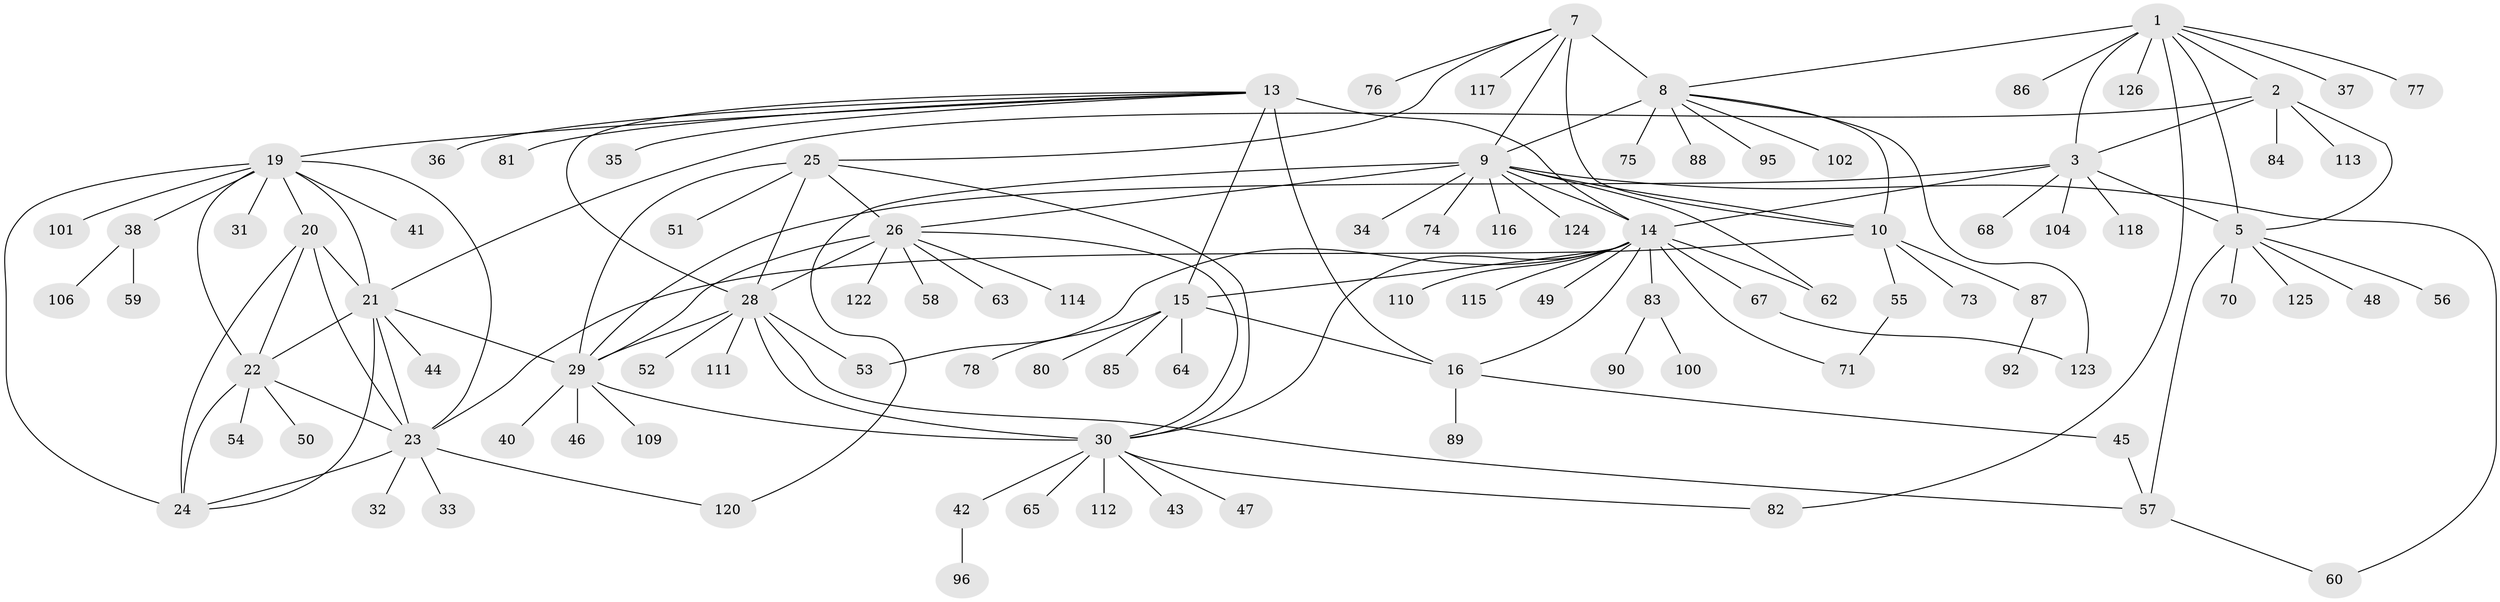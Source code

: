 // Generated by graph-tools (version 1.1) at 2025/52/02/27/25 19:52:18]
// undirected, 101 vertices, 142 edges
graph export_dot {
graph [start="1"]
  node [color=gray90,style=filled];
  1 [super="+4"];
  2 [super="+66"];
  3 [super="+6"];
  5 [super="+107"];
  7 [super="+12"];
  8 [super="+11"];
  9 [super="+79"];
  10;
  13 [super="+17"];
  14 [super="+18"];
  15 [super="+69"];
  16 [super="+61"];
  19 [super="+99"];
  20;
  21 [super="+94"];
  22 [super="+72"];
  23 [super="+105"];
  24 [super="+39"];
  25 [super="+27"];
  26 [super="+121"];
  28 [super="+98"];
  29;
  30 [super="+119"];
  31;
  32;
  33;
  34;
  35;
  36;
  37;
  38 [super="+103"];
  40;
  41;
  42;
  43;
  44;
  45 [super="+97"];
  46;
  47;
  48;
  49;
  50;
  51;
  52;
  53;
  54;
  55 [super="+93"];
  56;
  57;
  58;
  59;
  60;
  62 [super="+91"];
  63;
  64;
  65;
  67 [super="+108"];
  68;
  70;
  71;
  73;
  74;
  75;
  76;
  77;
  78;
  80;
  81;
  82;
  83;
  84;
  85;
  86;
  87;
  88;
  89;
  90;
  92;
  95;
  96;
  100;
  101;
  102;
  104;
  106;
  109;
  110;
  111;
  112;
  113;
  114;
  115;
  116;
  117;
  118;
  120;
  122;
  123;
  124;
  125;
  126;
  1 -- 2 [weight=2];
  1 -- 3 [weight=4];
  1 -- 5 [weight=2];
  1 -- 8;
  1 -- 77;
  1 -- 82;
  1 -- 86;
  1 -- 37;
  1 -- 126;
  2 -- 3 [weight=2];
  2 -- 5;
  2 -- 21;
  2 -- 113;
  2 -- 84;
  3 -- 5 [weight=2];
  3 -- 29;
  3 -- 104;
  3 -- 118;
  3 -- 68;
  3 -- 14;
  5 -- 48;
  5 -- 56;
  5 -- 70;
  5 -- 125;
  5 -- 57;
  7 -- 8 [weight=4];
  7 -- 9 [weight=2];
  7 -- 10 [weight=2];
  7 -- 76;
  7 -- 117;
  7 -- 25;
  8 -- 9 [weight=2];
  8 -- 10 [weight=2];
  8 -- 75;
  8 -- 88;
  8 -- 102;
  8 -- 123;
  8 -- 95;
  9 -- 10;
  9 -- 14;
  9 -- 34;
  9 -- 60;
  9 -- 62;
  9 -- 74;
  9 -- 116;
  9 -- 120;
  9 -- 124;
  9 -- 26;
  10 -- 23;
  10 -- 55;
  10 -- 73;
  10 -- 87;
  13 -- 14 [weight=4];
  13 -- 15 [weight=2];
  13 -- 16 [weight=2];
  13 -- 28;
  13 -- 81;
  13 -- 35;
  13 -- 36;
  13 -- 19;
  14 -- 15 [weight=2];
  14 -- 16 [weight=2];
  14 -- 49;
  14 -- 67;
  14 -- 71;
  14 -- 83;
  14 -- 115;
  14 -- 53;
  14 -- 30;
  14 -- 110;
  14 -- 62;
  15 -- 16;
  15 -- 64;
  15 -- 78;
  15 -- 80;
  15 -- 85;
  16 -- 45;
  16 -- 89;
  19 -- 20;
  19 -- 21;
  19 -- 22;
  19 -- 23;
  19 -- 24;
  19 -- 31;
  19 -- 38;
  19 -- 41;
  19 -- 101;
  20 -- 21;
  20 -- 22;
  20 -- 23;
  20 -- 24;
  21 -- 22;
  21 -- 23;
  21 -- 24;
  21 -- 29;
  21 -- 44;
  22 -- 23;
  22 -- 24;
  22 -- 50;
  22 -- 54;
  23 -- 24;
  23 -- 32;
  23 -- 33;
  23 -- 120;
  25 -- 26 [weight=2];
  25 -- 28 [weight=2];
  25 -- 29 [weight=2];
  25 -- 30 [weight=2];
  25 -- 51;
  26 -- 28;
  26 -- 29;
  26 -- 30;
  26 -- 58;
  26 -- 63;
  26 -- 114;
  26 -- 122;
  28 -- 29;
  28 -- 30;
  28 -- 52;
  28 -- 53;
  28 -- 57;
  28 -- 111;
  29 -- 30;
  29 -- 40;
  29 -- 46;
  29 -- 109;
  30 -- 42;
  30 -- 43;
  30 -- 47;
  30 -- 65;
  30 -- 82;
  30 -- 112;
  38 -- 59;
  38 -- 106;
  42 -- 96;
  45 -- 57;
  55 -- 71;
  57 -- 60;
  67 -- 123;
  83 -- 90;
  83 -- 100;
  87 -- 92;
}
